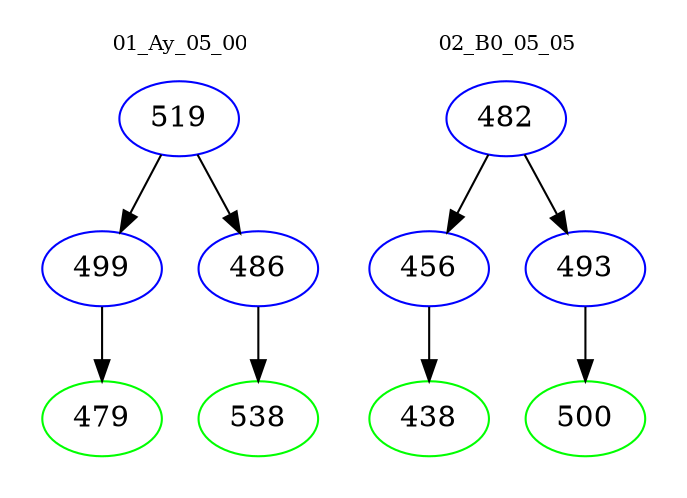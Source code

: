digraph{
subgraph cluster_0 {
color = white
label = "01_Ay_05_00";
fontsize=10;
T0_519 [label="519", color="blue"]
T0_519 -> T0_499 [color="black"]
T0_499 [label="499", color="blue"]
T0_499 -> T0_479 [color="black"]
T0_479 [label="479", color="green"]
T0_519 -> T0_486 [color="black"]
T0_486 [label="486", color="blue"]
T0_486 -> T0_538 [color="black"]
T0_538 [label="538", color="green"]
}
subgraph cluster_1 {
color = white
label = "02_B0_05_05";
fontsize=10;
T1_482 [label="482", color="blue"]
T1_482 -> T1_456 [color="black"]
T1_456 [label="456", color="blue"]
T1_456 -> T1_438 [color="black"]
T1_438 [label="438", color="green"]
T1_482 -> T1_493 [color="black"]
T1_493 [label="493", color="blue"]
T1_493 -> T1_500 [color="black"]
T1_500 [label="500", color="green"]
}
}
